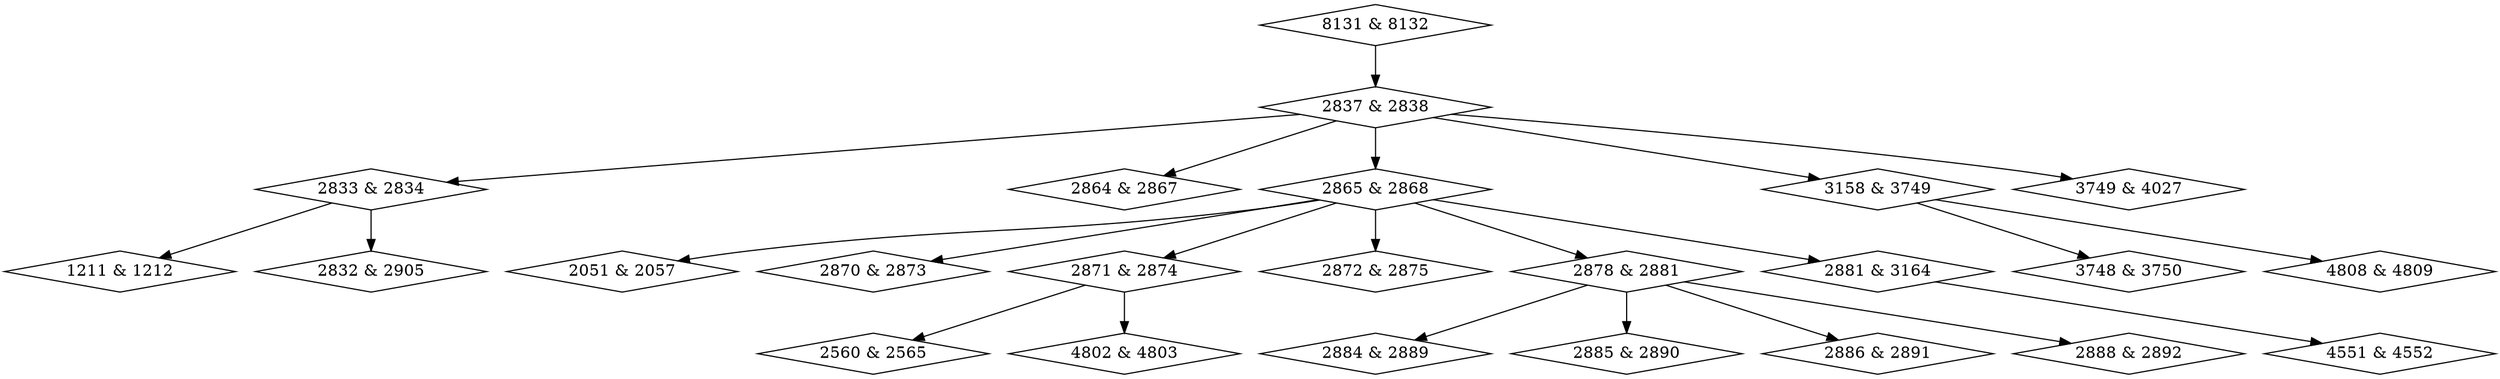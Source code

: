 digraph {
0 [label = "1211 & 1212", shape = diamond];
1 [label = "2051 & 2057", shape = diamond];
2 [label = "2560 & 2565", shape = diamond];
3 [label = "2832 & 2905", shape = diamond];
4 [label = "2833 & 2834", shape = diamond];
5 [label = "2837 & 2838", shape = diamond];
6 [label = "2864 & 2867", shape = diamond];
7 [label = "2865 & 2868", shape = diamond];
8 [label = "2870 & 2873", shape = diamond];
9 [label = "2871 & 2874", shape = diamond];
10 [label = "2872 & 2875", shape = diamond];
11 [label = "2878 & 2881", shape = diamond];
12 [label = "2881 & 3164", shape = diamond];
13 [label = "2884 & 2889", shape = diamond];
14 [label = "2885 & 2890", shape = diamond];
15 [label = "2886 & 2891", shape = diamond];
16 [label = "2888 & 2892", shape = diamond];
17 [label = "3158 & 3749", shape = diamond];
18 [label = "3749 & 4027", shape = diamond];
19 [label = "3748 & 3750", shape = diamond];
20 [label = "4551 & 4552", shape = diamond];
21 [label = "4802 & 4803", shape = diamond];
22 [label = "4808 & 4809", shape = diamond];
23 [label = "8131 & 8132", shape = diamond];
4->0;
4->3;
5->4;
5->6;
5->7;
5->17;
5->18;
7->1;
7->8;
7->9;
7->10;
7->11;
7->12;
9->2;
9->21;
11->13;
11->14;
11->15;
11->16;
12->20;
17->19;
17->22;
23->5;
}
